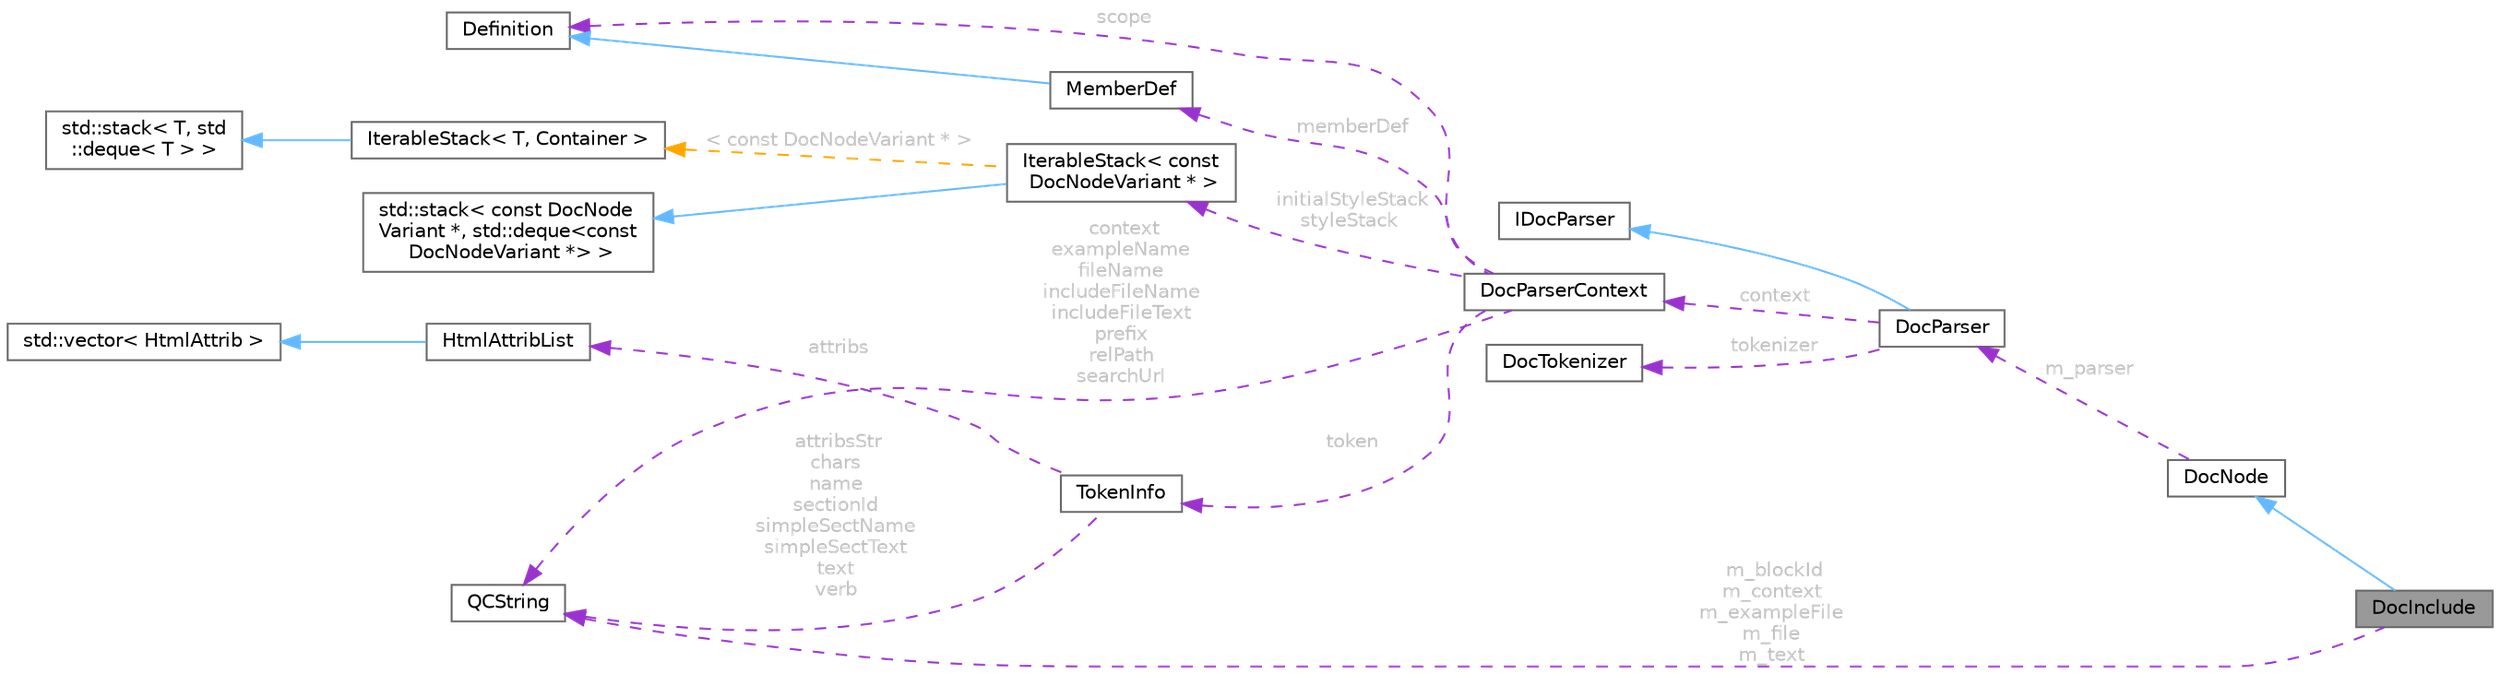 digraph "DocInclude"
{
 // INTERACTIVE_SVG=YES
 // LATEX_PDF_SIZE
  bgcolor="transparent";
  edge [fontname=Helvetica,fontsize=10,labelfontname=Helvetica,labelfontsize=10];
  node [fontname=Helvetica,fontsize=10,shape=box,height=0.2,width=0.4];
  rankdir="LR";
  Node1 [id="Node000001",label="DocInclude",height=0.2,width=0.4,color="gray40", fillcolor="grey60", style="filled", fontcolor="black",tooltip="Node representing an included text block from file."];
  Node2 -> Node1 [id="edge1_Node000001_Node000002",dir="back",color="steelblue1",style="solid",tooltip=" "];
  Node2 [id="Node000002",label="DocNode",height=0.2,width=0.4,color="gray40", fillcolor="white", style="filled",URL="$d9/d0e/class_doc_node.html",tooltip="Abstract node interface with type information."];
  Node3 -> Node2 [id="edge2_Node000002_Node000003",dir="back",color="darkorchid3",style="dashed",tooltip=" ",label=" m_parser",fontcolor="grey" ];
  Node3 [id="Node000003",label="DocParser",height=0.2,width=0.4,color="gray40", fillcolor="white", style="filled",URL="$da/d02/class_doc_parser.html",tooltip=" "];
  Node4 -> Node3 [id="edge3_Node000003_Node000004",dir="back",color="steelblue1",style="solid",tooltip=" "];
  Node4 [id="Node000004",label="IDocParser",height=0.2,width=0.4,color="gray40", fillcolor="white", style="filled",URL="$de/dad/class_i_doc_parser.html",tooltip="opaque parser interface"];
  Node5 -> Node3 [id="edge4_Node000003_Node000005",dir="back",color="darkorchid3",style="dashed",tooltip=" ",label=" context",fontcolor="grey" ];
  Node5 [id="Node000005",label="DocParserContext",height=0.2,width=0.4,color="gray40", fillcolor="white", style="filled",URL="$d8/d7d/struct_doc_parser_context.html",tooltip="Parser's context to store all global variables."];
  Node6 -> Node5 [id="edge5_Node000005_Node000006",dir="back",color="darkorchid3",style="dashed",tooltip=" ",label=" scope",fontcolor="grey" ];
  Node6 [id="Node000006",label="Definition",height=0.2,width=0.4,color="gray40", fillcolor="white", style="filled",URL="$d5/dcc/class_definition.html",tooltip="The common base class of all entity definitions found in the sources."];
  Node7 -> Node5 [id="edge6_Node000005_Node000007",dir="back",color="darkorchid3",style="dashed",tooltip=" ",label=" context\nexampleName\nfileName\nincludeFileName\nincludeFileText\nprefix\nrelPath\nsearchUrl",fontcolor="grey" ];
  Node7 [id="Node000007",label="QCString",height=0.2,width=0.4,color="gray40", fillcolor="white", style="filled",URL="$d9/d45/class_q_c_string.html",tooltip="This is an alternative implementation of QCString."];
  Node8 -> Node5 [id="edge7_Node000005_Node000008",dir="back",color="darkorchid3",style="dashed",tooltip=" ",label=" initialStyleStack\nstyleStack",fontcolor="grey" ];
  Node8 [id="Node000008",label="IterableStack\< const\l DocNodeVariant * \>",height=0.2,width=0.4,color="gray40", fillcolor="white", style="filled",URL="$d9/d82/class_iterable_stack.html",tooltip=" "];
  Node9 -> Node8 [id="edge8_Node000008_Node000009",dir="back",color="steelblue1",style="solid",tooltip=" "];
  Node9 [id="Node000009",label="std::stack\< const DocNode\lVariant *, std::deque\<const\l DocNodeVariant *\> \>",height=0.2,width=0.4,color="gray40", fillcolor="white", style="filled",tooltip=" "];
  Node10 -> Node8 [id="edge9_Node000008_Node000010",dir="back",color="orange",style="dashed",tooltip=" ",label=" \< const DocNodeVariant * \>",fontcolor="grey" ];
  Node10 [id="Node000010",label="IterableStack\< T, Container \>",height=0.2,width=0.4,color="gray40", fillcolor="white", style="filled",URL="$d9/d82/class_iterable_stack.html",tooltip=" "];
  Node11 -> Node10 [id="edge10_Node000010_Node000011",dir="back",color="steelblue1",style="solid",tooltip=" "];
  Node11 [id="Node000011",label="std::stack\< T, std\l::deque\< T \> \>",height=0.2,width=0.4,color="gray40", fillcolor="white", style="filled",tooltip=" "];
  Node12 -> Node5 [id="edge11_Node000005_Node000012",dir="back",color="darkorchid3",style="dashed",tooltip=" ",label=" memberDef",fontcolor="grey" ];
  Node12 [id="Node000012",label="MemberDef",height=0.2,width=0.4,color="gray40", fillcolor="white", style="filled",URL="$da/d09/class_member_def.html",tooltip="A model of a class/file/namespace member symbol."];
  Node6 -> Node12 [id="edge12_Node000012_Node000006",dir="back",color="steelblue1",style="solid",tooltip=" "];
  Node13 -> Node5 [id="edge13_Node000005_Node000013",dir="back",color="darkorchid3",style="dashed",tooltip=" ",label=" token",fontcolor="grey" ];
  Node13 [id="Node000013",label="TokenInfo",height=0.2,width=0.4,color="gray40", fillcolor="white", style="filled",URL="$d6/df4/struct_token_info.html",tooltip="Data associated with a token used by the comment block parser."];
  Node7 -> Node13 [id="edge14_Node000013_Node000007",dir="back",color="darkorchid3",style="dashed",tooltip=" ",label=" attribsStr\nchars\nname\nsectionId\nsimpleSectName\nsimpleSectText\ntext\nverb",fontcolor="grey" ];
  Node14 -> Node13 [id="edge15_Node000013_Node000014",dir="back",color="darkorchid3",style="dashed",tooltip=" ",label=" attribs",fontcolor="grey" ];
  Node14 [id="Node000014",label="HtmlAttribList",height=0.2,width=0.4,color="gray40", fillcolor="white", style="filled",URL="$db/d4d/class_html_attrib_list.html",tooltip="Class representing a list of HTML attributes."];
  Node15 -> Node14 [id="edge16_Node000014_Node000015",dir="back",color="steelblue1",style="solid",tooltip=" "];
  Node15 [id="Node000015",label="std::vector\< HtmlAttrib \>",height=0.2,width=0.4,color="gray40", fillcolor="white", style="filled",tooltip=" "];
  Node16 -> Node3 [id="edge17_Node000003_Node000016",dir="back",color="darkorchid3",style="dashed",tooltip=" ",label=" tokenizer",fontcolor="grey" ];
  Node16 [id="Node000016",label="DocTokenizer",height=0.2,width=0.4,color="gray40", fillcolor="white", style="filled",URL="$d1/d7f/class_doc_tokenizer.html",tooltip=" "];
  Node7 -> Node1 [id="edge18_Node000001_Node000007",dir="back",color="darkorchid3",style="dashed",tooltip=" ",label=" m_blockId\nm_context\nm_exampleFile\nm_file\nm_text",fontcolor="grey" ];
}
